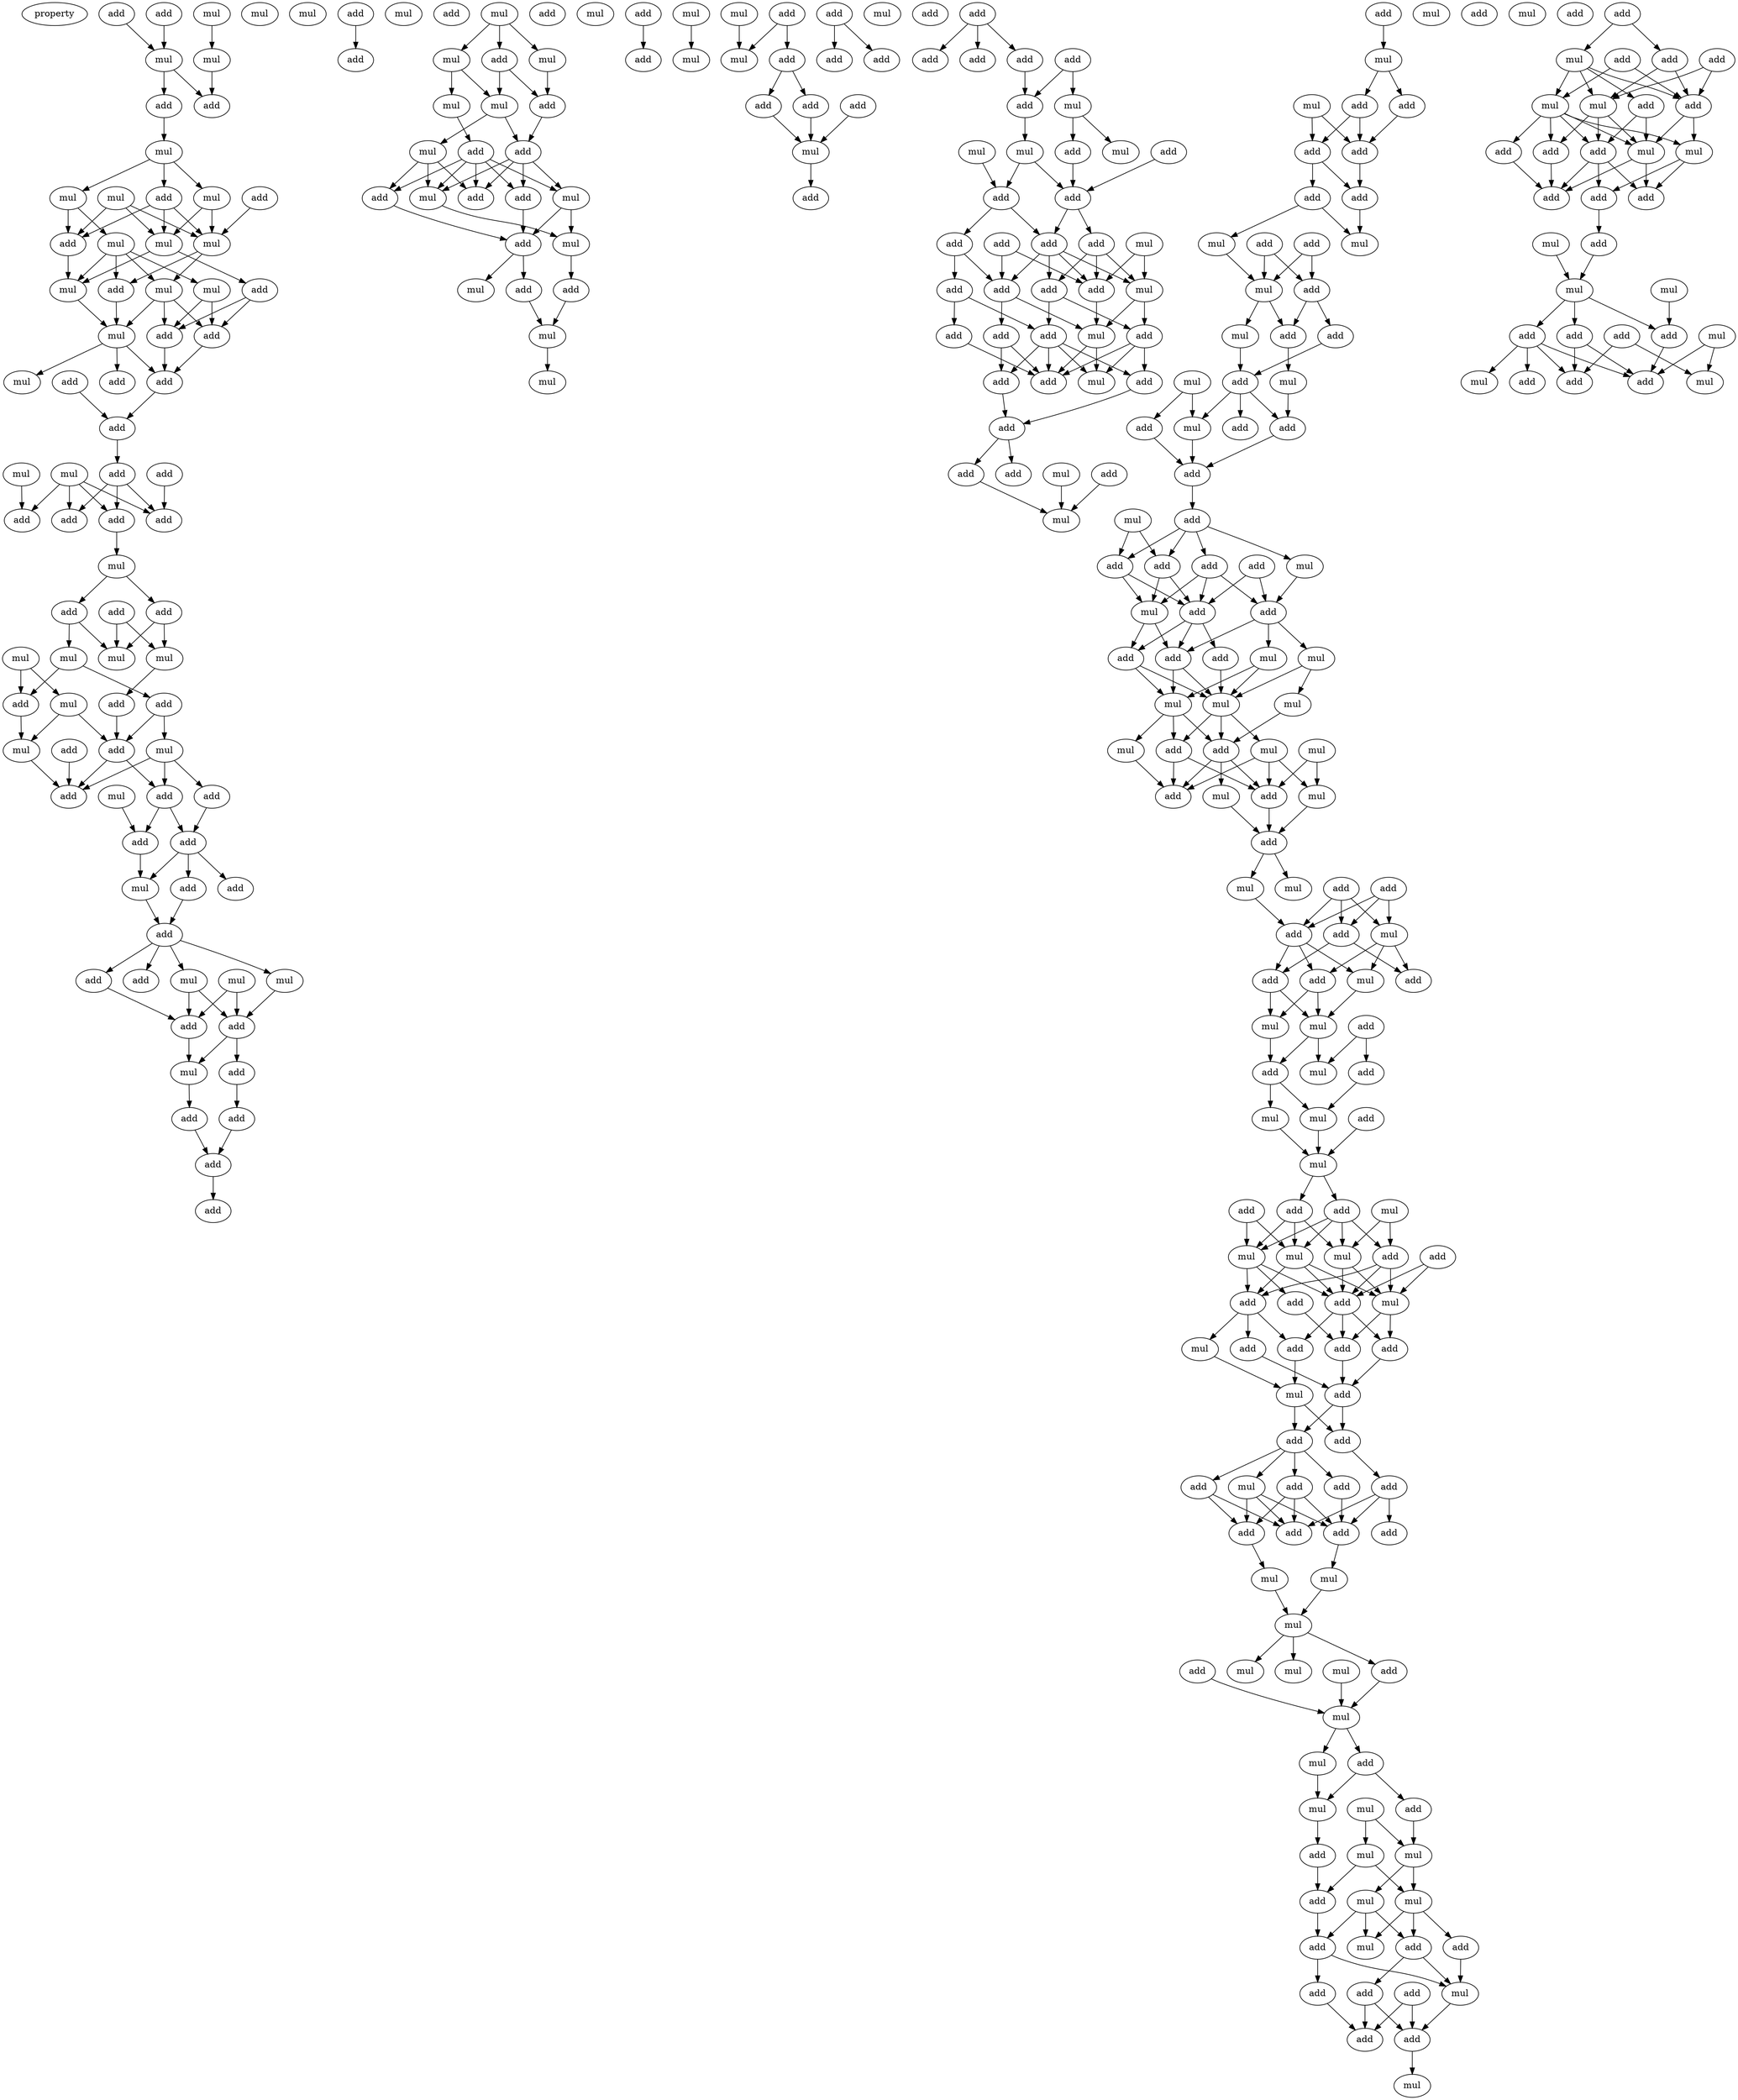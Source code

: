 digraph {
    node [fontcolor=black]
    property [mul=2,lf=2.0]
    0 [ label = add ];
    1 [ label = mul ];
    2 [ label = add ];
    3 [ label = mul ];
    4 [ label = mul ];
    5 [ label = add ];
    6 [ label = add ];
    7 [ label = mul ];
    8 [ label = mul ];
    9 [ label = add ];
    10 [ label = add ];
    11 [ label = mul ];
    12 [ label = mul ];
    13 [ label = add ];
    14 [ label = mul ];
    15 [ label = mul ];
    16 [ label = mul ];
    17 [ label = add ];
    18 [ label = mul ];
    19 [ label = add ];
    20 [ label = mul ];
    21 [ label = mul ];
    22 [ label = add ];
    23 [ label = mul ];
    24 [ label = add ];
    25 [ label = add ];
    26 [ label = add ];
    27 [ label = add ];
    28 [ label = mul ];
    29 [ label = mul ];
    30 [ label = add ];
    31 [ label = mul ];
    32 [ label = add ];
    33 [ label = add ];
    34 [ label = mul ];
    35 [ label = add ];
    36 [ label = add ];
    37 [ label = add ];
    38 [ label = add ];
    39 [ label = mul ];
    40 [ label = add ];
    41 [ label = add ];
    42 [ label = add ];
    43 [ label = mul ];
    44 [ label = mul ];
    45 [ label = mul ];
    46 [ label = mul ];
    47 [ label = mul ];
    48 [ label = add ];
    49 [ label = add ];
    50 [ label = add ];
    51 [ label = add ];
    52 [ label = mul ];
    53 [ label = mul ];
    54 [ label = add ];
    55 [ label = add ];
    56 [ label = mul ];
    57 [ label = add ];
    58 [ label = mul ];
    59 [ label = add ];
    60 [ label = add ];
    61 [ label = add ];
    62 [ label = mul ];
    63 [ label = add ];
    64 [ label = add ];
    65 [ label = add ];
    66 [ label = add ];
    67 [ label = mul ];
    68 [ label = add ];
    69 [ label = mul ];
    70 [ label = mul ];
    71 [ label = add ];
    72 [ label = add ];
    73 [ label = add ];
    74 [ label = mul ];
    75 [ label = add ];
    76 [ label = add ];
    77 [ label = add ];
    78 [ label = mul ];
    79 [ label = add ];
    80 [ label = add ];
    81 [ label = add ];
    82 [ label = add ];
    83 [ label = mul ];
    84 [ label = mul ];
    85 [ label = mul ];
    86 [ label = add ];
    87 [ label = mul ];
    88 [ label = add ];
    89 [ label = mul ];
    90 [ label = add ];
    91 [ label = add ];
    92 [ label = add ];
    93 [ label = mul ];
    94 [ label = add ];
    95 [ label = add ];
    96 [ label = mul ];
    97 [ label = mul ];
    98 [ label = add ];
    99 [ label = add ];
    100 [ label = mul ];
    101 [ label = add ];
    102 [ label = mul ];
    103 [ label = mul ];
    104 [ label = add ];
    105 [ label = mul ];
    106 [ label = mul ];
    107 [ label = add ];
    108 [ label = mul ];
    109 [ label = add ];
    110 [ label = mul ];
    111 [ label = add ];
    112 [ label = mul ];
    113 [ label = add ];
    114 [ label = mul ];
    115 [ label = add ];
    116 [ label = add ];
    117 [ label = add ];
    118 [ label = mul ];
    119 [ label = add ];
    120 [ label = add ];
    121 [ label = add ];
    122 [ label = add ];
    123 [ label = mul ];
    124 [ label = add ];
    125 [ label = add ];
    126 [ label = add ];
    127 [ label = add ];
    128 [ label = add ];
    129 [ label = add ];
    130 [ label = add ];
    131 [ label = mul ];
    132 [ label = add ];
    133 [ label = add ];
    134 [ label = mul ];
    135 [ label = mul ];
    136 [ label = mul ];
    137 [ label = add ];
    138 [ label = add ];
    139 [ label = add ];
    140 [ label = add ];
    141 [ label = mul ];
    142 [ label = add ];
    143 [ label = add ];
    144 [ label = add ];
    145 [ label = add ];
    146 [ label = mul ];
    147 [ label = add ];
    148 [ label = add ];
    149 [ label = add ];
    150 [ label = add ];
    151 [ label = add ];
    152 [ label = mul ];
    153 [ label = add ];
    154 [ label = mul ];
    155 [ label = add ];
    156 [ label = add ];
    157 [ label = add ];
    158 [ label = add ];
    159 [ label = add ];
    160 [ label = add ];
    161 [ label = mul ];
    162 [ label = add ];
    163 [ label = mul ];
    164 [ label = add ];
    165 [ label = mul ];
    166 [ label = mul ];
    167 [ label = add ];
    168 [ label = mul ];
    169 [ label = add ];
    170 [ label = add ];
    171 [ label = add ];
    172 [ label = add ];
    173 [ label = add ];
    174 [ label = mul ];
    175 [ label = mul ];
    176 [ label = add ];
    177 [ label = add ];
    178 [ label = add ];
    179 [ label = add ];
    180 [ label = mul ];
    181 [ label = mul ];
    182 [ label = add ];
    183 [ label = add ];
    184 [ label = add ];
    185 [ label = mul ];
    186 [ label = mul ];
    187 [ label = add ];
    188 [ label = add ];
    189 [ label = add ];
    190 [ label = mul ];
    191 [ label = add ];
    192 [ label = add ];
    193 [ label = mul ];
    194 [ label = add ];
    195 [ label = add ];
    196 [ label = add ];
    197 [ label = add ];
    198 [ label = mul ];
    199 [ label = add ];
    200 [ label = mul ];
    201 [ label = add ];
    202 [ label = mul ];
    203 [ label = add ];
    204 [ label = mul ];
    205 [ label = add ];
    206 [ label = add ];
    207 [ label = mul ];
    208 [ label = mul ];
    209 [ label = mul ];
    210 [ label = add ];
    211 [ label = mul ];
    212 [ label = add ];
    213 [ label = mul ];
    214 [ label = mul ];
    215 [ label = add ];
    216 [ label = mul ];
    217 [ label = mul ];
    218 [ label = add ];
    219 [ label = add ];
    220 [ label = add ];
    221 [ label = add ];
    222 [ label = mul ];
    223 [ label = mul ];
    224 [ label = mul ];
    225 [ label = mul ];
    226 [ label = add ];
    227 [ label = add ];
    228 [ label = add ];
    229 [ label = add ];
    230 [ label = mul ];
    231 [ label = add ];
    232 [ label = mul ];
    233 [ label = mul ];
    234 [ label = add ];
    235 [ label = add ];
    236 [ label = add ];
    237 [ label = mul ];
    238 [ label = add ];
    239 [ label = mul ];
    240 [ label = mul ];
    241 [ label = mul ];
    242 [ label = add ];
    243 [ label = add ];
    244 [ label = add ];
    245 [ label = mul ];
    246 [ label = mul ];
    247 [ label = mul ];
    248 [ label = add ];
    249 [ label = mul ];
    250 [ label = add ];
    251 [ label = add ];
    252 [ label = add ];
    253 [ label = add ];
    254 [ label = mul ];
    255 [ label = add ];
    256 [ label = mul ];
    257 [ label = add ];
    258 [ label = add ];
    259 [ label = add ];
    260 [ label = add ];
    261 [ label = mul ];
    262 [ label = add ];
    263 [ label = add ];
    264 [ label = add ];
    265 [ label = mul ];
    266 [ label = add ];
    267 [ label = add ];
    268 [ label = add ];
    269 [ label = add ];
    270 [ label = add ];
    271 [ label = add ];
    272 [ label = add ];
    273 [ label = mul ];
    274 [ label = mul ];
    275 [ label = mul ];
    276 [ label = mul ];
    277 [ label = mul ];
    278 [ label = add ];
    279 [ label = add ];
    280 [ label = mul ];
    281 [ label = mul ];
    282 [ label = add ];
    283 [ label = mul ];
    284 [ label = mul ];
    285 [ label = mul ];
    286 [ label = add ];
    287 [ label = mul ];
    288 [ label = add ];
    289 [ label = mul ];
    290 [ label = add ];
    291 [ label = add ];
    292 [ label = mul ];
    293 [ label = mul ];
    294 [ label = add ];
    295 [ label = add ];
    296 [ label = mul ];
    297 [ label = add ];
    298 [ label = add ];
    299 [ label = add ];
    300 [ label = add ];
    301 [ label = mul ];
    302 [ label = add ];
    303 [ label = add ];
    304 [ label = mul ];
    305 [ label = add ];
    306 [ label = add ];
    307 [ label = add ];
    308 [ label = mul ];
    309 [ label = add ];
    310 [ label = add ];
    311 [ label = mul ];
    312 [ label = add ];
    313 [ label = mul ];
    314 [ label = add ];
    315 [ label = mul ];
    316 [ label = add ];
    317 [ label = add ];
    318 [ label = mul ];
    319 [ label = add ];
    320 [ label = add ];
    321 [ label = add ];
    322 [ label = mul ];
    323 [ label = add ];
    324 [ label = mul ];
    325 [ label = mul ];
    326 [ label = add ];
    327 [ label = add ];
    328 [ label = add ];
    329 [ label = add ];
    330 [ label = mul ];
    331 [ label = mul ];
    332 [ label = add ];
    333 [ label = mul ];
    334 [ label = add ];
    335 [ label = add ];
    0 -> 3 [ name = 0 ];
    1 -> 4 [ name = 1 ];
    2 -> 3 [ name = 2 ];
    3 -> 5 [ name = 3 ];
    3 -> 6 [ name = 4 ];
    4 -> 6 [ name = 5 ];
    5 -> 7 [ name = 6 ];
    7 -> 8 [ name = 7 ];
    7 -> 9 [ name = 8 ];
    7 -> 11 [ name = 9 ];
    8 -> 13 [ name = 10 ];
    8 -> 14 [ name = 11 ];
    9 -> 13 [ name = 12 ];
    9 -> 15 [ name = 13 ];
    9 -> 16 [ name = 14 ];
    10 -> 15 [ name = 15 ];
    11 -> 15 [ name = 16 ];
    11 -> 16 [ name = 17 ];
    12 -> 13 [ name = 18 ];
    12 -> 15 [ name = 19 ];
    12 -> 16 [ name = 20 ];
    13 -> 21 [ name = 21 ];
    14 -> 17 [ name = 22 ];
    14 -> 18 [ name = 23 ];
    14 -> 20 [ name = 24 ];
    14 -> 21 [ name = 25 ];
    15 -> 17 [ name = 26 ];
    15 -> 20 [ name = 27 ];
    16 -> 19 [ name = 28 ];
    16 -> 21 [ name = 29 ];
    17 -> 23 [ name = 30 ];
    18 -> 22 [ name = 31 ];
    18 -> 24 [ name = 32 ];
    19 -> 22 [ name = 33 ];
    19 -> 24 [ name = 34 ];
    20 -> 22 [ name = 35 ];
    20 -> 23 [ name = 36 ];
    20 -> 24 [ name = 37 ];
    21 -> 23 [ name = 38 ];
    22 -> 25 [ name = 39 ];
    23 -> 25 [ name = 40 ];
    23 -> 26 [ name = 41 ];
    23 -> 28 [ name = 42 ];
    24 -> 25 [ name = 43 ];
    25 -> 30 [ name = 44 ];
    27 -> 30 [ name = 45 ];
    30 -> 33 [ name = 46 ];
    31 -> 35 [ name = 47 ];
    32 -> 37 [ name = 48 ];
    33 -> 36 [ name = 49 ];
    33 -> 37 [ name = 50 ];
    33 -> 38 [ name = 51 ];
    34 -> 35 [ name = 52 ];
    34 -> 36 [ name = 53 ];
    34 -> 37 [ name = 54 ];
    34 -> 38 [ name = 55 ];
    36 -> 39 [ name = 56 ];
    39 -> 41 [ name = 57 ];
    39 -> 42 [ name = 58 ];
    40 -> 43 [ name = 59 ];
    40 -> 46 [ name = 60 ];
    41 -> 44 [ name = 61 ];
    41 -> 46 [ name = 62 ];
    42 -> 43 [ name = 63 ];
    42 -> 46 [ name = 64 ];
    43 -> 50 [ name = 65 ];
    44 -> 48 [ name = 66 ];
    44 -> 49 [ name = 67 ];
    45 -> 47 [ name = 68 ];
    45 -> 48 [ name = 69 ];
    47 -> 51 [ name = 70 ];
    47 -> 53 [ name = 71 ];
    48 -> 53 [ name = 72 ];
    49 -> 51 [ name = 73 ];
    49 -> 52 [ name = 74 ];
    50 -> 51 [ name = 75 ];
    51 -> 55 [ name = 76 ];
    51 -> 59 [ name = 77 ];
    52 -> 55 [ name = 78 ];
    52 -> 57 [ name = 79 ];
    52 -> 59 [ name = 80 ];
    53 -> 59 [ name = 81 ];
    54 -> 59 [ name = 82 ];
    55 -> 60 [ name = 83 ];
    55 -> 61 [ name = 84 ];
    57 -> 61 [ name = 85 ];
    58 -> 60 [ name = 86 ];
    60 -> 62 [ name = 87 ];
    61 -> 62 [ name = 88 ];
    61 -> 63 [ name = 89 ];
    61 -> 64 [ name = 90 ];
    62 -> 65 [ name = 91 ];
    63 -> 65 [ name = 92 ];
    65 -> 66 [ name = 93 ];
    65 -> 67 [ name = 94 ];
    65 -> 68 [ name = 95 ];
    65 -> 69 [ name = 96 ];
    66 -> 72 [ name = 97 ];
    67 -> 71 [ name = 98 ];
    67 -> 72 [ name = 99 ];
    69 -> 71 [ name = 100 ];
    70 -> 71 [ name = 101 ];
    70 -> 72 [ name = 102 ];
    71 -> 73 [ name = 103 ];
    71 -> 74 [ name = 104 ];
    72 -> 74 [ name = 105 ];
    73 -> 79 [ name = 106 ];
    74 -> 76 [ name = 107 ];
    75 -> 77 [ name = 108 ];
    76 -> 80 [ name = 109 ];
    79 -> 80 [ name = 110 ];
    80 -> 81 [ name = 111 ];
    83 -> 84 [ name = 112 ];
    83 -> 85 [ name = 113 ];
    83 -> 86 [ name = 114 ];
    84 -> 88 [ name = 115 ];
    85 -> 87 [ name = 116 ];
    85 -> 89 [ name = 117 ];
    86 -> 87 [ name = 118 ];
    86 -> 88 [ name = 119 ];
    87 -> 91 [ name = 120 ];
    87 -> 93 [ name = 121 ];
    88 -> 91 [ name = 122 ];
    89 -> 92 [ name = 123 ];
    91 -> 94 [ name = 124 ];
    91 -> 95 [ name = 125 ];
    91 -> 96 [ name = 126 ];
    91 -> 97 [ name = 127 ];
    92 -> 94 [ name = 128 ];
    92 -> 95 [ name = 129 ];
    92 -> 96 [ name = 130 ];
    92 -> 97 [ name = 131 ];
    92 -> 98 [ name = 132 ];
    93 -> 95 [ name = 133 ];
    93 -> 96 [ name = 134 ];
    93 -> 98 [ name = 135 ];
    94 -> 99 [ name = 136 ];
    96 -> 100 [ name = 137 ];
    97 -> 99 [ name = 138 ];
    97 -> 100 [ name = 139 ];
    98 -> 99 [ name = 140 ];
    99 -> 103 [ name = 141 ];
    99 -> 104 [ name = 142 ];
    100 -> 101 [ name = 143 ];
    101 -> 105 [ name = 144 ];
    104 -> 105 [ name = 145 ];
    105 -> 106 [ name = 146 ];
    107 -> 109 [ name = 147 ];
    108 -> 112 [ name = 148 ];
    110 -> 114 [ name = 149 ];
    111 -> 113 [ name = 150 ];
    111 -> 114 [ name = 151 ];
    113 -> 116 [ name = 152 ];
    113 -> 117 [ name = 153 ];
    115 -> 118 [ name = 154 ];
    116 -> 118 [ name = 155 ];
    117 -> 118 [ name = 156 ];
    118 -> 119 [ name = 157 ];
    120 -> 121 [ name = 158 ];
    120 -> 122 [ name = 159 ];
    125 -> 127 [ name = 160 ];
    125 -> 128 [ name = 161 ];
    125 -> 129 [ name = 162 ];
    126 -> 130 [ name = 163 ];
    126 -> 131 [ name = 164 ];
    129 -> 130 [ name = 165 ];
    130 -> 136 [ name = 166 ];
    131 -> 132 [ name = 167 ];
    131 -> 134 [ name = 168 ];
    132 -> 137 [ name = 169 ];
    133 -> 137 [ name = 170 ];
    135 -> 138 [ name = 171 ];
    136 -> 137 [ name = 172 ];
    136 -> 138 [ name = 173 ];
    137 -> 140 [ name = 174 ];
    137 -> 142 [ name = 175 ];
    138 -> 139 [ name = 176 ];
    138 -> 140 [ name = 177 ];
    139 -> 144 [ name = 178 ];
    139 -> 148 [ name = 179 ];
    140 -> 144 [ name = 180 ];
    140 -> 145 [ name = 181 ];
    140 -> 146 [ name = 182 ];
    140 -> 147 [ name = 183 ];
    141 -> 145 [ name = 184 ];
    141 -> 146 [ name = 185 ];
    142 -> 145 [ name = 186 ];
    142 -> 146 [ name = 187 ];
    142 -> 147 [ name = 188 ];
    143 -> 144 [ name = 189 ];
    143 -> 145 [ name = 190 ];
    144 -> 150 [ name = 191 ];
    144 -> 152 [ name = 192 ];
    145 -> 152 [ name = 193 ];
    146 -> 152 [ name = 194 ];
    146 -> 153 [ name = 195 ];
    147 -> 149 [ name = 196 ];
    147 -> 153 [ name = 197 ];
    148 -> 149 [ name = 198 ];
    148 -> 151 [ name = 199 ];
    149 -> 154 [ name = 200 ];
    149 -> 155 [ name = 201 ];
    149 -> 156 [ name = 202 ];
    149 -> 157 [ name = 203 ];
    150 -> 156 [ name = 204 ];
    150 -> 157 [ name = 205 ];
    151 -> 156 [ name = 206 ];
    152 -> 154 [ name = 207 ];
    152 -> 156 [ name = 208 ];
    153 -> 154 [ name = 209 ];
    153 -> 155 [ name = 210 ];
    153 -> 156 [ name = 211 ];
    155 -> 158 [ name = 212 ];
    157 -> 158 [ name = 213 ];
    158 -> 159 [ name = 214 ];
    158 -> 160 [ name = 215 ];
    159 -> 163 [ name = 216 ];
    161 -> 163 [ name = 217 ];
    162 -> 163 [ name = 218 ];
    164 -> 166 [ name = 219 ];
    166 -> 167 [ name = 220 ];
    166 -> 169 [ name = 221 ];
    167 -> 170 [ name = 222 ];
    168 -> 170 [ name = 223 ];
    168 -> 171 [ name = 224 ];
    169 -> 170 [ name = 225 ];
    169 -> 171 [ name = 226 ];
    170 -> 172 [ name = 227 ];
    171 -> 172 [ name = 228 ];
    171 -> 173 [ name = 229 ];
    172 -> 175 [ name = 230 ];
    173 -> 174 [ name = 231 ];
    173 -> 175 [ name = 232 ];
    174 -> 180 [ name = 233 ];
    176 -> 179 [ name = 234 ];
    176 -> 180 [ name = 235 ];
    177 -> 179 [ name = 236 ];
    177 -> 180 [ name = 237 ];
    179 -> 182 [ name = 238 ];
    179 -> 183 [ name = 239 ];
    180 -> 181 [ name = 240 ];
    180 -> 182 [ name = 241 ];
    181 -> 184 [ name = 242 ];
    182 -> 186 [ name = 243 ];
    183 -> 184 [ name = 244 ];
    184 -> 188 [ name = 245 ];
    184 -> 189 [ name = 246 ];
    184 -> 190 [ name = 247 ];
    185 -> 187 [ name = 248 ];
    185 -> 190 [ name = 249 ];
    186 -> 189 [ name = 250 ];
    187 -> 191 [ name = 251 ];
    189 -> 191 [ name = 252 ];
    190 -> 191 [ name = 253 ];
    191 -> 192 [ name = 254 ];
    192 -> 195 [ name = 255 ];
    192 -> 196 [ name = 256 ];
    192 -> 197 [ name = 257 ];
    192 -> 198 [ name = 258 ];
    193 -> 195 [ name = 259 ];
    193 -> 196 [ name = 260 ];
    194 -> 199 [ name = 261 ];
    194 -> 201 [ name = 262 ];
    195 -> 200 [ name = 263 ];
    195 -> 201 [ name = 264 ];
    196 -> 200 [ name = 265 ];
    196 -> 201 [ name = 266 ];
    197 -> 199 [ name = 267 ];
    197 -> 200 [ name = 268 ];
    197 -> 201 [ name = 269 ];
    198 -> 199 [ name = 270 ];
    199 -> 202 [ name = 271 ];
    199 -> 203 [ name = 272 ];
    199 -> 204 [ name = 273 ];
    200 -> 203 [ name = 274 ];
    200 -> 205 [ name = 275 ];
    201 -> 203 [ name = 276 ];
    201 -> 205 [ name = 277 ];
    201 -> 206 [ name = 278 ];
    202 -> 208 [ name = 279 ];
    202 -> 209 [ name = 280 ];
    203 -> 208 [ name = 281 ];
    203 -> 209 [ name = 282 ];
    204 -> 207 [ name = 283 ];
    204 -> 209 [ name = 284 ];
    205 -> 208 [ name = 285 ];
    205 -> 209 [ name = 286 ];
    206 -> 209 [ name = 287 ];
    207 -> 210 [ name = 288 ];
    208 -> 210 [ name = 289 ];
    208 -> 212 [ name = 290 ];
    208 -> 213 [ name = 291 ];
    209 -> 210 [ name = 292 ];
    209 -> 211 [ name = 293 ];
    209 -> 212 [ name = 294 ];
    210 -> 215 [ name = 295 ];
    210 -> 217 [ name = 296 ];
    210 -> 218 [ name = 297 ];
    211 -> 215 [ name = 298 ];
    211 -> 216 [ name = 299 ];
    211 -> 218 [ name = 300 ];
    212 -> 215 [ name = 301 ];
    212 -> 218 [ name = 302 ];
    213 -> 218 [ name = 303 ];
    214 -> 215 [ name = 304 ];
    214 -> 216 [ name = 305 ];
    215 -> 219 [ name = 306 ];
    216 -> 219 [ name = 307 ];
    217 -> 219 [ name = 308 ];
    219 -> 222 [ name = 309 ];
    219 -> 224 [ name = 310 ];
    220 -> 225 [ name = 311 ];
    220 -> 226 [ name = 312 ];
    220 -> 227 [ name = 313 ];
    221 -> 225 [ name = 314 ];
    221 -> 226 [ name = 315 ];
    221 -> 227 [ name = 316 ];
    222 -> 227 [ name = 317 ];
    225 -> 228 [ name = 318 ];
    225 -> 229 [ name = 319 ];
    225 -> 230 [ name = 320 ];
    226 -> 229 [ name = 321 ];
    226 -> 231 [ name = 322 ];
    227 -> 228 [ name = 323 ];
    227 -> 230 [ name = 324 ];
    227 -> 231 [ name = 325 ];
    228 -> 232 [ name = 326 ];
    228 -> 233 [ name = 327 ];
    230 -> 233 [ name = 328 ];
    231 -> 232 [ name = 329 ];
    231 -> 233 [ name = 330 ];
    232 -> 235 [ name = 331 ];
    233 -> 235 [ name = 332 ];
    233 -> 237 [ name = 333 ];
    234 -> 236 [ name = 334 ];
    234 -> 237 [ name = 335 ];
    235 -> 239 [ name = 336 ];
    235 -> 240 [ name = 337 ];
    236 -> 239 [ name = 338 ];
    238 -> 241 [ name = 339 ];
    239 -> 241 [ name = 340 ];
    240 -> 241 [ name = 341 ];
    241 -> 242 [ name = 342 ];
    241 -> 244 [ name = 343 ];
    242 -> 246 [ name = 344 ];
    242 -> 247 [ name = 345 ];
    242 -> 249 [ name = 346 ];
    243 -> 246 [ name = 347 ];
    243 -> 249 [ name = 348 ];
    244 -> 246 [ name = 349 ];
    244 -> 247 [ name = 350 ];
    244 -> 248 [ name = 351 ];
    244 -> 249 [ name = 352 ];
    245 -> 247 [ name = 353 ];
    245 -> 248 [ name = 354 ];
    246 -> 251 [ name = 355 ];
    246 -> 252 [ name = 356 ];
    246 -> 254 [ name = 357 ];
    247 -> 252 [ name = 358 ];
    247 -> 254 [ name = 359 ];
    248 -> 251 [ name = 360 ];
    248 -> 252 [ name = 361 ];
    248 -> 254 [ name = 362 ];
    249 -> 251 [ name = 363 ];
    249 -> 252 [ name = 364 ];
    249 -> 253 [ name = 365 ];
    250 -> 252 [ name = 366 ];
    250 -> 254 [ name = 367 ];
    251 -> 256 [ name = 368 ];
    251 -> 257 [ name = 369 ];
    251 -> 258 [ name = 370 ];
    252 -> 255 [ name = 371 ];
    252 -> 257 [ name = 372 ];
    252 -> 259 [ name = 373 ];
    253 -> 259 [ name = 374 ];
    254 -> 255 [ name = 375 ];
    254 -> 259 [ name = 376 ];
    255 -> 260 [ name = 377 ];
    256 -> 261 [ name = 378 ];
    257 -> 261 [ name = 379 ];
    258 -> 260 [ name = 380 ];
    259 -> 260 [ name = 381 ];
    260 -> 262 [ name = 382 ];
    260 -> 263 [ name = 383 ];
    261 -> 262 [ name = 384 ];
    261 -> 263 [ name = 385 ];
    262 -> 264 [ name = 386 ];
    262 -> 265 [ name = 387 ];
    262 -> 266 [ name = 388 ];
    262 -> 268 [ name = 389 ];
    263 -> 267 [ name = 390 ];
    264 -> 271 [ name = 391 ];
    264 -> 272 [ name = 392 ];
    265 -> 270 [ name = 393 ];
    265 -> 271 [ name = 394 ];
    265 -> 272 [ name = 395 ];
    266 -> 270 [ name = 396 ];
    267 -> 269 [ name = 397 ];
    267 -> 270 [ name = 398 ];
    267 -> 272 [ name = 399 ];
    268 -> 270 [ name = 400 ];
    268 -> 271 [ name = 401 ];
    268 -> 272 [ name = 402 ];
    270 -> 274 [ name = 403 ];
    271 -> 273 [ name = 404 ];
    273 -> 275 [ name = 405 ];
    274 -> 275 [ name = 406 ];
    275 -> 276 [ name = 407 ];
    275 -> 279 [ name = 408 ];
    275 -> 280 [ name = 409 ];
    277 -> 281 [ name = 410 ];
    278 -> 281 [ name = 411 ];
    279 -> 281 [ name = 412 ];
    281 -> 282 [ name = 413 ];
    281 -> 283 [ name = 414 ];
    282 -> 284 [ name = 415 ];
    282 -> 286 [ name = 416 ];
    283 -> 284 [ name = 417 ];
    284 -> 288 [ name = 418 ];
    285 -> 287 [ name = 419 ];
    285 -> 289 [ name = 420 ];
    286 -> 287 [ name = 421 ];
    287 -> 292 [ name = 422 ];
    287 -> 293 [ name = 423 ];
    288 -> 290 [ name = 424 ];
    289 -> 290 [ name = 425 ];
    289 -> 293 [ name = 426 ];
    290 -> 295 [ name = 427 ];
    292 -> 295 [ name = 428 ];
    292 -> 296 [ name = 429 ];
    292 -> 297 [ name = 430 ];
    293 -> 294 [ name = 431 ];
    293 -> 296 [ name = 432 ];
    293 -> 297 [ name = 433 ];
    294 -> 301 [ name = 434 ];
    295 -> 298 [ name = 435 ];
    295 -> 301 [ name = 436 ];
    297 -> 299 [ name = 437 ];
    297 -> 301 [ name = 438 ];
    298 -> 302 [ name = 439 ];
    299 -> 302 [ name = 440 ];
    299 -> 303 [ name = 441 ];
    300 -> 302 [ name = 442 ];
    300 -> 303 [ name = 443 ];
    301 -> 303 [ name = 444 ];
    303 -> 304 [ name = 445 ];
    305 -> 306 [ name = 446 ];
    305 -> 308 [ name = 447 ];
    306 -> 310 [ name = 448 ];
    306 -> 311 [ name = 449 ];
    307 -> 310 [ name = 450 ];
    307 -> 311 [ name = 451 ];
    308 -> 310 [ name = 452 ];
    308 -> 311 [ name = 453 ];
    308 -> 312 [ name = 454 ];
    308 -> 313 [ name = 455 ];
    309 -> 310 [ name = 456 ];
    309 -> 313 [ name = 457 ];
    310 -> 315 [ name = 458 ];
    310 -> 318 [ name = 459 ];
    311 -> 314 [ name = 460 ];
    311 -> 315 [ name = 461 ];
    311 -> 317 [ name = 462 ];
    312 -> 315 [ name = 463 ];
    312 -> 317 [ name = 464 ];
    313 -> 314 [ name = 465 ];
    313 -> 315 [ name = 466 ];
    313 -> 316 [ name = 467 ];
    313 -> 317 [ name = 468 ];
    313 -> 318 [ name = 469 ];
    314 -> 321 [ name = 470 ];
    315 -> 320 [ name = 471 ];
    315 -> 321 [ name = 472 ];
    316 -> 321 [ name = 473 ];
    317 -> 319 [ name = 474 ];
    317 -> 320 [ name = 475 ];
    317 -> 321 [ name = 476 ];
    318 -> 319 [ name = 477 ];
    318 -> 320 [ name = 478 ];
    319 -> 323 [ name = 479 ];
    322 -> 325 [ name = 480 ];
    323 -> 325 [ name = 481 ];
    324 -> 327 [ name = 482 ];
    325 -> 326 [ name = 483 ];
    325 -> 327 [ name = 484 ];
    325 -> 328 [ name = 485 ];
    326 -> 332 [ name = 486 ];
    326 -> 334 [ name = 487 ];
    327 -> 332 [ name = 488 ];
    328 -> 332 [ name = 489 ];
    328 -> 333 [ name = 490 ];
    328 -> 334 [ name = 491 ];
    328 -> 335 [ name = 492 ];
    329 -> 331 [ name = 493 ];
    329 -> 334 [ name = 494 ];
    330 -> 331 [ name = 495 ];
    330 -> 332 [ name = 496 ];
}

